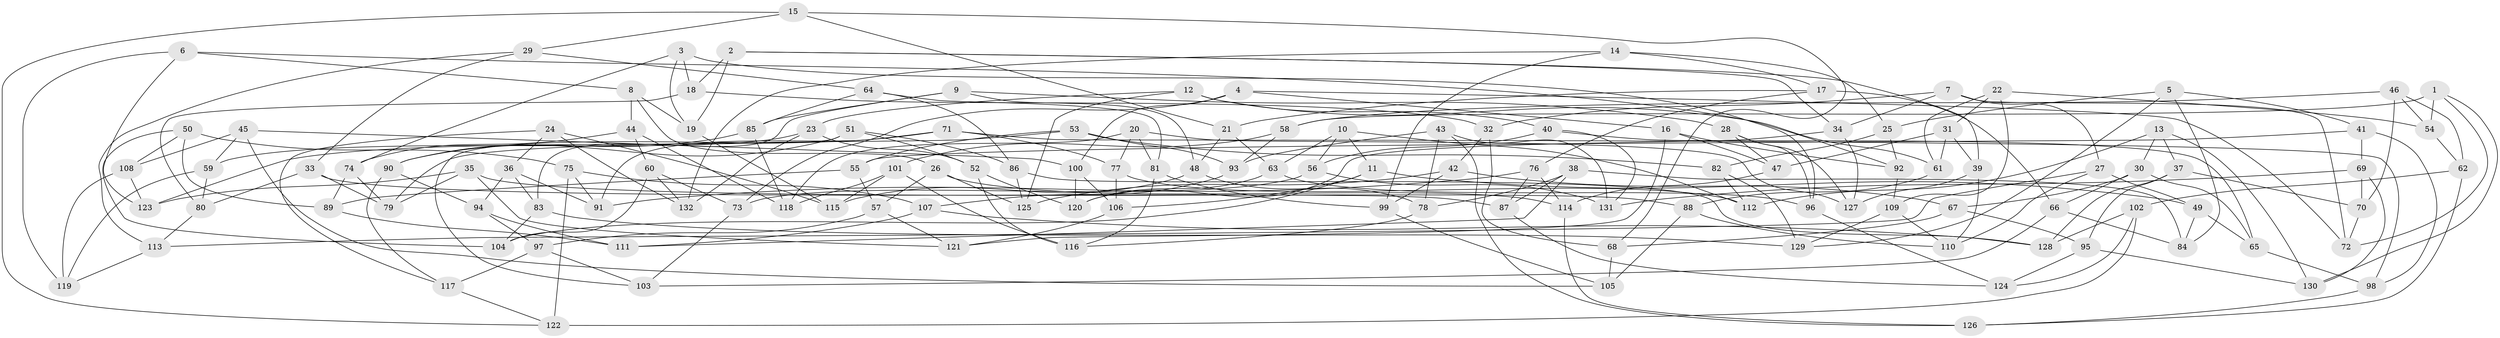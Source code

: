 // Generated by graph-tools (version 1.1) at 2025/58/03/09/25 04:58:08]
// undirected, 132 vertices, 264 edges
graph export_dot {
graph [start="1"]
  node [color=gray90,style=filled];
  1;
  2;
  3;
  4;
  5;
  6;
  7;
  8;
  9;
  10;
  11;
  12;
  13;
  14;
  15;
  16;
  17;
  18;
  19;
  20;
  21;
  22;
  23;
  24;
  25;
  26;
  27;
  28;
  29;
  30;
  31;
  32;
  33;
  34;
  35;
  36;
  37;
  38;
  39;
  40;
  41;
  42;
  43;
  44;
  45;
  46;
  47;
  48;
  49;
  50;
  51;
  52;
  53;
  54;
  55;
  56;
  57;
  58;
  59;
  60;
  61;
  62;
  63;
  64;
  65;
  66;
  67;
  68;
  69;
  70;
  71;
  72;
  73;
  74;
  75;
  76;
  77;
  78;
  79;
  80;
  81;
  82;
  83;
  84;
  85;
  86;
  87;
  88;
  89;
  90;
  91;
  92;
  93;
  94;
  95;
  96;
  97;
  98;
  99;
  100;
  101;
  102;
  103;
  104;
  105;
  106;
  107;
  108;
  109;
  110;
  111;
  112;
  113;
  114;
  115;
  116;
  117;
  118;
  119;
  120;
  121;
  122;
  123;
  124;
  125;
  126;
  127;
  128;
  129;
  130;
  131;
  132;
  1 -- 130;
  1 -- 58;
  1 -- 72;
  1 -- 54;
  2 -- 18;
  2 -- 19;
  2 -- 34;
  2 -- 39;
  3 -- 96;
  3 -- 19;
  3 -- 74;
  3 -- 18;
  4 -- 73;
  4 -- 100;
  4 -- 16;
  4 -- 72;
  5 -- 129;
  5 -- 41;
  5 -- 25;
  5 -- 84;
  6 -- 119;
  6 -- 123;
  6 -- 92;
  6 -- 8;
  7 -- 32;
  7 -- 72;
  7 -- 34;
  7 -- 27;
  8 -- 44;
  8 -- 26;
  8 -- 19;
  9 -- 28;
  9 -- 83;
  9 -- 48;
  9 -- 85;
  10 -- 56;
  10 -- 112;
  10 -- 63;
  10 -- 11;
  11 -- 104;
  11 -- 49;
  11 -- 106;
  12 -- 23;
  12 -- 61;
  12 -- 125;
  12 -- 40;
  13 -- 37;
  13 -- 30;
  13 -- 130;
  13 -- 112;
  14 -- 17;
  14 -- 25;
  14 -- 99;
  14 -- 132;
  15 -- 29;
  15 -- 122;
  15 -- 68;
  15 -- 21;
  16 -- 121;
  16 -- 92;
  16 -- 47;
  17 -- 21;
  17 -- 76;
  17 -- 66;
  18 -- 32;
  18 -- 80;
  19 -- 115;
  20 -- 118;
  20 -- 127;
  20 -- 81;
  20 -- 77;
  21 -- 63;
  21 -- 48;
  22 -- 31;
  22 -- 54;
  22 -- 61;
  22 -- 109;
  23 -- 59;
  23 -- 132;
  23 -- 52;
  24 -- 132;
  24 -- 117;
  24 -- 115;
  24 -- 36;
  25 -- 92;
  25 -- 82;
  26 -- 114;
  26 -- 57;
  26 -- 125;
  27 -- 49;
  27 -- 110;
  27 -- 113;
  28 -- 47;
  28 -- 96;
  28 -- 127;
  29 -- 113;
  29 -- 64;
  29 -- 33;
  30 -- 65;
  30 -- 66;
  30 -- 67;
  31 -- 61;
  31 -- 47;
  31 -- 39;
  32 -- 68;
  32 -- 42;
  33 -- 79;
  33 -- 87;
  33 -- 80;
  34 -- 120;
  34 -- 127;
  35 -- 121;
  35 -- 79;
  35 -- 123;
  35 -- 88;
  36 -- 91;
  36 -- 94;
  36 -- 83;
  37 -- 128;
  37 -- 95;
  37 -- 70;
  38 -- 111;
  38 -- 87;
  38 -- 78;
  38 -- 84;
  39 -- 110;
  39 -- 127;
  40 -- 131;
  40 -- 56;
  40 -- 65;
  41 -- 98;
  41 -- 55;
  41 -- 69;
  42 -- 99;
  42 -- 67;
  42 -- 125;
  43 -- 78;
  43 -- 126;
  43 -- 131;
  43 -- 93;
  44 -- 74;
  44 -- 118;
  44 -- 60;
  45 -- 59;
  45 -- 105;
  45 -- 100;
  45 -- 108;
  46 -- 70;
  46 -- 54;
  46 -- 62;
  46 -- 58;
  47 -- 114;
  48 -- 78;
  48 -- 115;
  49 -- 65;
  49 -- 84;
  50 -- 89;
  50 -- 75;
  50 -- 104;
  50 -- 108;
  51 -- 103;
  51 -- 52;
  51 -- 90;
  51 -- 86;
  52 -- 116;
  52 -- 120;
  53 -- 55;
  53 -- 79;
  53 -- 93;
  53 -- 82;
  54 -- 62;
  55 -- 89;
  55 -- 57;
  56 -- 73;
  56 -- 131;
  57 -- 121;
  57 -- 97;
  58 -- 93;
  58 -- 101;
  59 -- 119;
  59 -- 80;
  60 -- 132;
  60 -- 104;
  60 -- 73;
  61 -- 88;
  62 -- 126;
  62 -- 102;
  63 -- 120;
  63 -- 96;
  64 -- 85;
  64 -- 86;
  64 -- 81;
  65 -- 98;
  66 -- 84;
  66 -- 103;
  67 -- 68;
  67 -- 95;
  68 -- 105;
  69 -- 131;
  69 -- 70;
  69 -- 130;
  70 -- 72;
  71 -- 77;
  71 -- 91;
  71 -- 123;
  71 -- 98;
  73 -- 103;
  74 -- 79;
  74 -- 89;
  75 -- 107;
  75 -- 122;
  75 -- 91;
  76 -- 87;
  76 -- 114;
  76 -- 91;
  77 -- 106;
  77 -- 112;
  78 -- 116;
  80 -- 113;
  81 -- 116;
  81 -- 99;
  82 -- 129;
  82 -- 112;
  83 -- 129;
  83 -- 104;
  85 -- 118;
  85 -- 90;
  86 -- 128;
  86 -- 125;
  87 -- 124;
  88 -- 105;
  88 -- 110;
  89 -- 111;
  90 -- 94;
  90 -- 117;
  92 -- 109;
  93 -- 107;
  94 -- 97;
  94 -- 111;
  95 -- 124;
  95 -- 130;
  96 -- 124;
  97 -- 117;
  97 -- 103;
  98 -- 126;
  99 -- 105;
  100 -- 120;
  100 -- 106;
  101 -- 118;
  101 -- 115;
  101 -- 116;
  102 -- 122;
  102 -- 124;
  102 -- 128;
  106 -- 121;
  107 -- 128;
  107 -- 111;
  108 -- 123;
  108 -- 119;
  109 -- 129;
  109 -- 110;
  113 -- 119;
  114 -- 126;
  117 -- 122;
}
